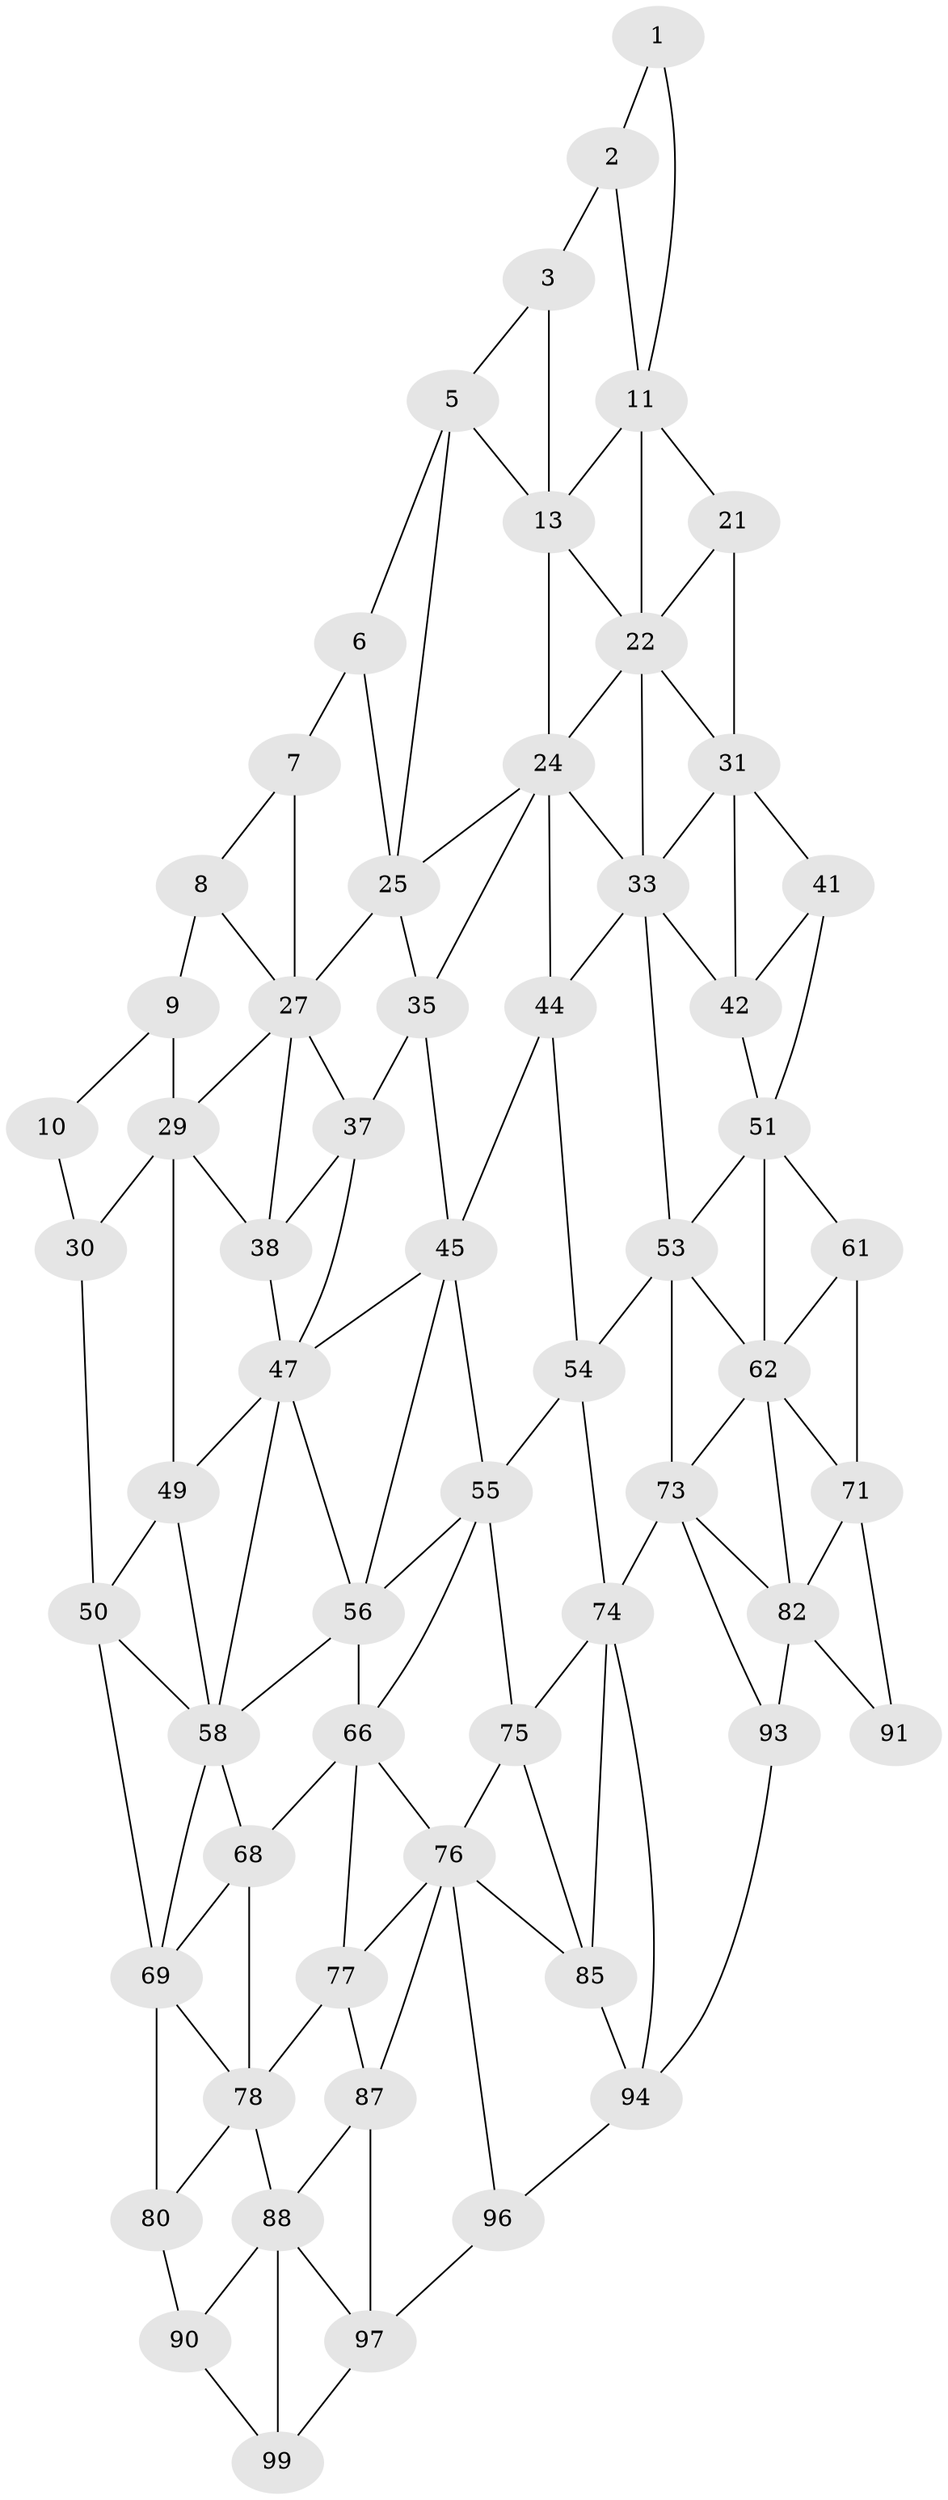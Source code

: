 // original degree distribution, {2: 0.04, 3: 0.32, 4: 0.64}
// Generated by graph-tools (version 1.1) at 2025/38/02/21/25 10:38:57]
// undirected, 60 vertices, 126 edges
graph export_dot {
graph [start="1"]
  node [color=gray90,style=filled];
  1;
  2;
  3 [super="+4"];
  5 [super="+15"];
  6 [super="+16"];
  7 [super="+17"];
  8 [super="+18"];
  9 [super="+19"];
  10 [super="+20"];
  11 [super="+12"];
  13 [super="+14"];
  21;
  22 [super="+23"];
  24 [super="+34"];
  25 [super="+26"];
  27 [super="+28"];
  29 [super="+39"];
  30 [super="+40"];
  31 [super="+32"];
  33 [super="+43"];
  35 [super="+36"];
  37;
  38;
  41;
  42;
  44;
  45 [super="+46"];
  47 [super="+48"];
  49;
  50 [super="+60"];
  51 [super="+52"];
  53 [super="+63"];
  54 [super="+64"];
  55 [super="+65"];
  56 [super="+57"];
  58 [super="+59"];
  61;
  62 [super="+72"];
  66 [super="+67"];
  68;
  69 [super="+70"];
  71 [super="+81"];
  73 [super="+83"];
  74 [super="+84"];
  75;
  76 [super="+86"];
  77;
  78 [super="+79"];
  80;
  82 [super="+92"];
  85;
  87;
  88 [super="+89"];
  90 [super="+100"];
  91;
  93;
  94 [super="+95"];
  96;
  97 [super="+98"];
  99;
  1 -- 11;
  1 -- 2;
  2 -- 3;
  2 -- 11;
  3 -- 13 [weight=2];
  3 -- 5;
  5 -- 6 [weight=2];
  5 -- 25;
  5 -- 13;
  6 -- 7 [weight=2];
  6 -- 25;
  7 -- 8 [weight=2];
  7 -- 27;
  8 -- 9 [weight=2];
  8 -- 27;
  9 -- 10 [weight=2];
  9 -- 29;
  10 -- 30;
  11 -- 21;
  11 -- 13;
  11 -- 22;
  13 -- 22;
  13 -- 24;
  21 -- 31;
  21 -- 22;
  22 -- 24;
  22 -- 33;
  22 -- 31;
  24 -- 25;
  24 -- 33;
  24 -- 35;
  24 -- 44;
  25 -- 35 [weight=2];
  25 -- 27;
  27 -- 37;
  27 -- 29;
  27 -- 38;
  29 -- 30 [weight=2];
  29 -- 49;
  29 -- 38;
  30 -- 50;
  31 -- 41;
  31 -- 33;
  31 -- 42;
  33 -- 42;
  33 -- 44;
  33 -- 53;
  35 -- 45 [weight=2];
  35 -- 37;
  37 -- 47;
  37 -- 38;
  38 -- 47;
  41 -- 51;
  41 -- 42;
  42 -- 51;
  44 -- 54;
  44 -- 45;
  45 -- 55;
  45 -- 56;
  45 -- 47;
  47 -- 49;
  47 -- 58;
  47 -- 56;
  49 -- 50;
  49 -- 58;
  50 -- 58;
  50 -- 69;
  51 -- 61;
  51 -- 53;
  51 -- 62;
  53 -- 54 [weight=2];
  53 -- 73;
  53 -- 62;
  54 -- 55 [weight=2];
  54 -- 74;
  55 -- 56;
  55 -- 66;
  55 -- 75;
  56 -- 66 [weight=2];
  56 -- 58;
  58 -- 68;
  58 -- 69;
  61 -- 71;
  61 -- 62;
  62 -- 73;
  62 -- 82;
  62 -- 71;
  66 -- 76;
  66 -- 68;
  66 -- 77;
  68 -- 78;
  68 -- 69;
  69 -- 78;
  69 -- 80;
  71 -- 82;
  71 -- 91;
  73 -- 74 [weight=2];
  73 -- 82;
  73 -- 93;
  74 -- 75;
  74 -- 85;
  74 -- 94;
  75 -- 85;
  75 -- 76;
  76 -- 77;
  76 -- 96;
  76 -- 85;
  76 -- 87;
  77 -- 87;
  77 -- 78;
  78 -- 88 [weight=2];
  78 -- 80;
  80 -- 90;
  82 -- 91;
  82 -- 93;
  85 -- 94;
  87 -- 97;
  87 -- 88;
  88 -- 97;
  88 -- 90;
  88 -- 99;
  90 -- 99;
  93 -- 94;
  94 -- 96;
  96 -- 97;
  97 -- 99;
}
